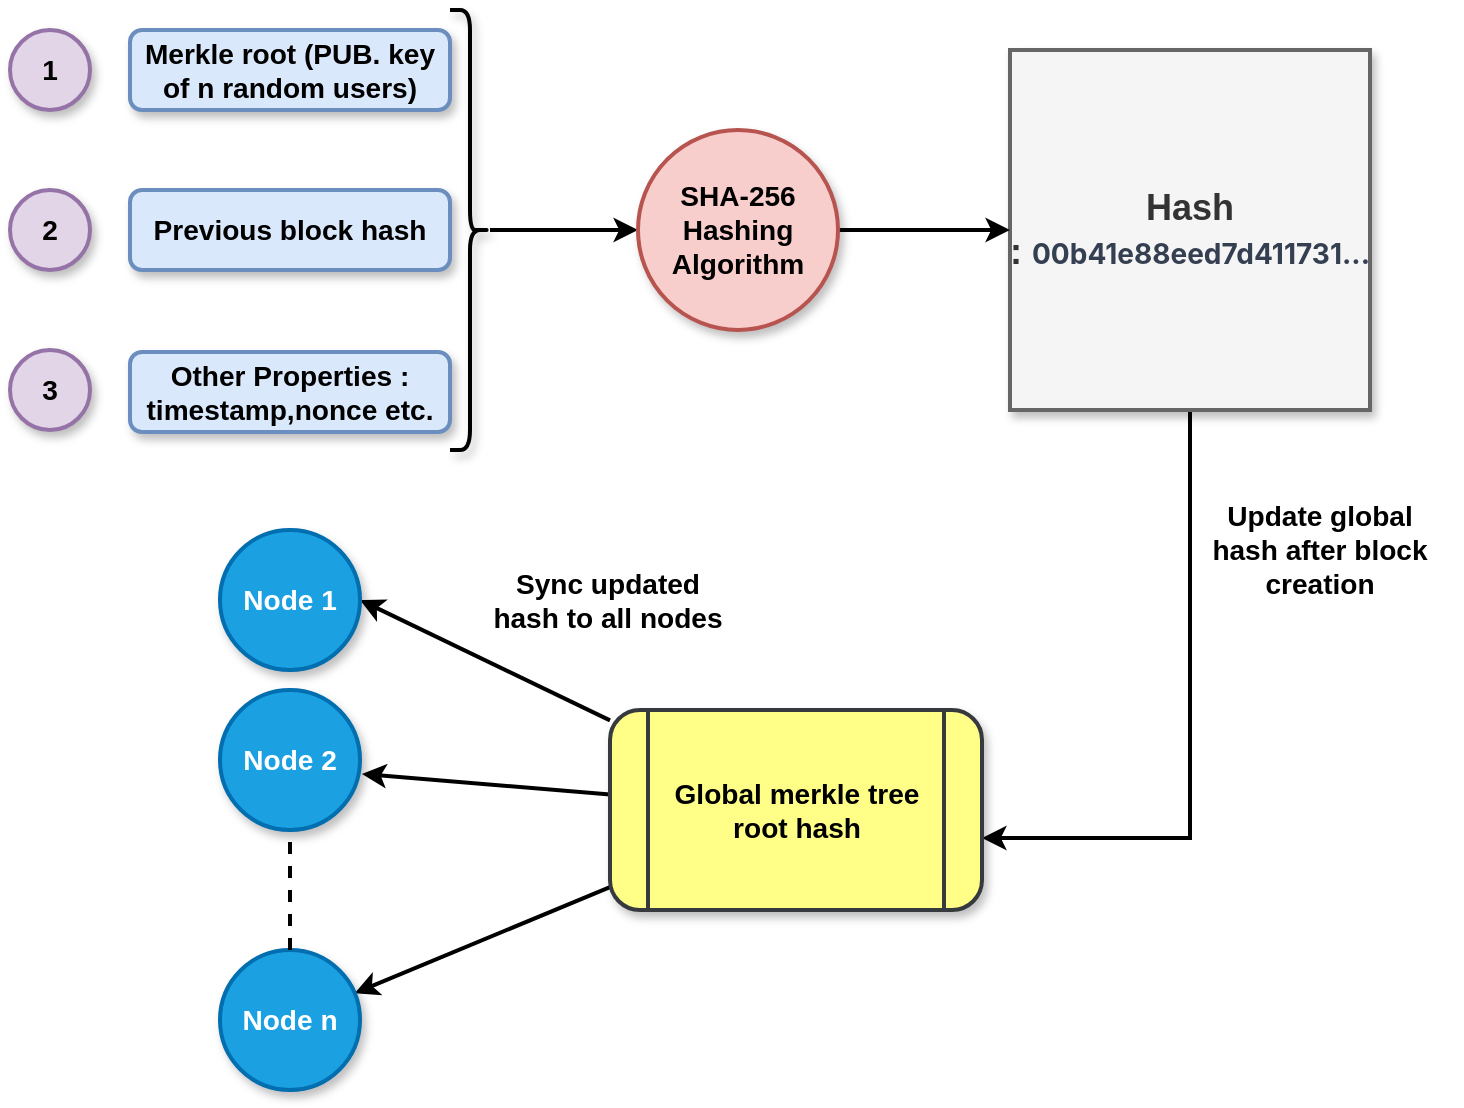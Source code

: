 <mxfile version="12.8.5" type="device"><diagram id="hs2DgAQeT7gFPTuvsSdm" name="Page-1"><mxGraphModel dx="1422" dy="719" grid="1" gridSize="10" guides="1" tooltips="1" connect="1" arrows="1" fold="1" page="1" pageScale="1" pageWidth="827" pageHeight="1169" math="0" shadow="0"><root><mxCell id="0"/><mxCell id="1" parent="0"/><mxCell id="58K82M4AwrUzWC7nlLsU-19" style="edgeStyle=orthogonalEdgeStyle;rounded=0;orthogonalLoop=1;jettySize=auto;html=1;strokeWidth=2;entryX=1;entryY=0.64;entryDx=0;entryDy=0;entryPerimeter=0;exitX=0.5;exitY=1;exitDx=0;exitDy=0;" edge="1" parent="1" source="58K82M4AwrUzWC7nlLsU-1" target="58K82M4AwrUzWC7nlLsU-17"><mxGeometry relative="1" as="geometry"><mxPoint x="640" y="490" as="targetPoint"/></mxGeometry></mxCell><mxCell id="58K82M4AwrUzWC7nlLsU-1" value="&lt;h2&gt;Hash :&amp;nbsp;&lt;span style=&quot;color: rgb(53 , 63 , 82) ; font-family: &amp;#34;inter&amp;#34; ; font-size: 14px ; white-space: nowrap&quot;&gt;00b41e88eed7d411731...&lt;/span&gt;&lt;/h2&gt;" style="whiteSpace=wrap;html=1;aspect=fixed;strokeWidth=2;shadow=1;fillColor=#f5f5f5;strokeColor=#666666;fontColor=#333333;" vertex="1" parent="1"><mxGeometry x="550" y="170" width="180" height="180" as="geometry"/></mxCell><mxCell id="58K82M4AwrUzWC7nlLsU-2" value="&lt;h3&gt;1&lt;/h3&gt;" style="ellipse;whiteSpace=wrap;html=1;aspect=fixed;shadow=1;strokeWidth=2;fillColor=#e1d5e7;strokeColor=#9673a6;" vertex="1" parent="1"><mxGeometry x="50" y="160" width="40" height="40" as="geometry"/></mxCell><mxCell id="58K82M4AwrUzWC7nlLsU-3" value="&lt;h3&gt;2&lt;/h3&gt;" style="ellipse;whiteSpace=wrap;html=1;aspect=fixed;shadow=1;strokeWidth=2;fillColor=#e1d5e7;strokeColor=#9673a6;" vertex="1" parent="1"><mxGeometry x="50" y="240" width="40" height="40" as="geometry"/></mxCell><mxCell id="58K82M4AwrUzWC7nlLsU-4" value="&lt;h3&gt;3&lt;/h3&gt;" style="ellipse;whiteSpace=wrap;html=1;aspect=fixed;shadow=1;strokeWidth=2;fillColor=#e1d5e7;strokeColor=#9673a6;" vertex="1" parent="1"><mxGeometry x="50" y="320" width="40" height="40" as="geometry"/></mxCell><mxCell id="58K82M4AwrUzWC7nlLsU-5" value="&lt;h3&gt;Merkle root (PUB. key of n random users)&lt;/h3&gt;" style="rounded=1;whiteSpace=wrap;html=1;shadow=1;strokeWidth=2;fillColor=#dae8fc;strokeColor=#6c8ebf;" vertex="1" parent="1"><mxGeometry x="110" y="160" width="160" height="40" as="geometry"/></mxCell><mxCell id="58K82M4AwrUzWC7nlLsU-6" value="&lt;h3&gt;Previous block hash&lt;/h3&gt;" style="rounded=1;whiteSpace=wrap;html=1;shadow=1;strokeWidth=2;fillColor=#dae8fc;strokeColor=#6c8ebf;" vertex="1" parent="1"><mxGeometry x="110" y="240" width="160" height="40" as="geometry"/></mxCell><mxCell id="58K82M4AwrUzWC7nlLsU-7" value="&lt;h3&gt;Other Properties : timestamp,nonce etc.&lt;/h3&gt;" style="rounded=1;whiteSpace=wrap;html=1;shadow=1;strokeWidth=2;fillColor=#dae8fc;strokeColor=#6c8ebf;" vertex="1" parent="1"><mxGeometry x="110" y="321" width="160" height="40" as="geometry"/></mxCell><mxCell id="58K82M4AwrUzWC7nlLsU-13" style="edgeStyle=orthogonalEdgeStyle;rounded=0;orthogonalLoop=1;jettySize=auto;html=1;entryX=0;entryY=0.5;entryDx=0;entryDy=0;strokeWidth=2;" edge="1" parent="1" source="58K82M4AwrUzWC7nlLsU-8" target="58K82M4AwrUzWC7nlLsU-10"><mxGeometry relative="1" as="geometry"/></mxCell><mxCell id="58K82M4AwrUzWC7nlLsU-8" value="" style="shape=curlyBracket;whiteSpace=wrap;html=1;rounded=1;shadow=1;strokeWidth=2;rotation=-180;" vertex="1" parent="1"><mxGeometry x="270" y="150" width="20" height="220" as="geometry"/></mxCell><mxCell id="58K82M4AwrUzWC7nlLsU-14" style="edgeStyle=orthogonalEdgeStyle;rounded=0;orthogonalLoop=1;jettySize=auto;html=1;entryX=0;entryY=0.5;entryDx=0;entryDy=0;strokeWidth=2;" edge="1" parent="1" source="58K82M4AwrUzWC7nlLsU-10" target="58K82M4AwrUzWC7nlLsU-1"><mxGeometry relative="1" as="geometry"/></mxCell><mxCell id="58K82M4AwrUzWC7nlLsU-10" value="&lt;h3&gt;SHA-256 Hashing Algorithm&lt;/h3&gt;" style="ellipse;whiteSpace=wrap;html=1;aspect=fixed;shadow=1;strokeWidth=2;fillColor=#f8cecc;strokeColor=#b85450;" vertex="1" parent="1"><mxGeometry x="364" y="210" width="100" height="100" as="geometry"/></mxCell><mxCell id="58K82M4AwrUzWC7nlLsU-27" style="rounded=0;orthogonalLoop=1;jettySize=auto;html=1;entryX=1;entryY=0.5;entryDx=0;entryDy=0;strokeWidth=2;" edge="1" parent="1" source="58K82M4AwrUzWC7nlLsU-17" target="58K82M4AwrUzWC7nlLsU-21"><mxGeometry relative="1" as="geometry"/></mxCell><mxCell id="58K82M4AwrUzWC7nlLsU-28" style="edgeStyle=none;rounded=0;orthogonalLoop=1;jettySize=auto;html=1;entryX=1.014;entryY=0.6;entryDx=0;entryDy=0;entryPerimeter=0;strokeWidth=2;" edge="1" parent="1" source="58K82M4AwrUzWC7nlLsU-17" target="58K82M4AwrUzWC7nlLsU-22"><mxGeometry relative="1" as="geometry"/></mxCell><mxCell id="58K82M4AwrUzWC7nlLsU-29" style="edgeStyle=none;rounded=0;orthogonalLoop=1;jettySize=auto;html=1;strokeWidth=2;" edge="1" parent="1" source="58K82M4AwrUzWC7nlLsU-17" target="58K82M4AwrUzWC7nlLsU-23"><mxGeometry relative="1" as="geometry"/></mxCell><mxCell id="58K82M4AwrUzWC7nlLsU-17" value="&lt;h3&gt;Global merkle tree root hash&lt;/h3&gt;" style="shape=process;whiteSpace=wrap;html=1;backgroundOutline=1;shadow=1;strokeWidth=2;comic=0;rounded=1;glass=0;fillColor=#ffff88;strokeColor=#36393d;" vertex="1" parent="1"><mxGeometry x="350" y="500" width="186" height="100" as="geometry"/></mxCell><mxCell id="58K82M4AwrUzWC7nlLsU-20" value="&lt;h3&gt;Update global hash after block creation&lt;/h3&gt;" style="text;html=1;strokeColor=none;fillColor=none;align=center;verticalAlign=middle;whiteSpace=wrap;rounded=0;shadow=1;" vertex="1" parent="1"><mxGeometry x="640" y="390" width="130" height="60" as="geometry"/></mxCell><mxCell id="58K82M4AwrUzWC7nlLsU-21" value="&lt;h3&gt;Node 1&lt;/h3&gt;" style="ellipse;whiteSpace=wrap;html=1;aspect=fixed;shadow=1;strokeWidth=2;fillColor=#1ba1e2;strokeColor=#006EAF;fontColor=#ffffff;" vertex="1" parent="1"><mxGeometry x="155" y="410" width="70" height="70" as="geometry"/></mxCell><mxCell id="58K82M4AwrUzWC7nlLsU-22" value="&lt;h3&gt;Node 2&lt;/h3&gt;" style="ellipse;whiteSpace=wrap;html=1;aspect=fixed;shadow=1;strokeWidth=2;fillColor=#1ba1e2;strokeColor=#006EAF;fontColor=#ffffff;" vertex="1" parent="1"><mxGeometry x="155" y="490" width="70" height="70" as="geometry"/></mxCell><mxCell id="58K82M4AwrUzWC7nlLsU-23" value="&lt;h3&gt;Node n&lt;/h3&gt;" style="ellipse;whiteSpace=wrap;html=1;aspect=fixed;shadow=1;strokeWidth=2;fillColor=#1ba1e2;strokeColor=#006EAF;fontColor=#ffffff;" vertex="1" parent="1"><mxGeometry x="155" y="620" width="70" height="70" as="geometry"/></mxCell><mxCell id="58K82M4AwrUzWC7nlLsU-26" value="" style="endArrow=none;dashed=1;html=1;strokeWidth=2;entryX=0.5;entryY=1;entryDx=0;entryDy=0;exitX=0.5;exitY=0;exitDx=0;exitDy=0;" edge="1" parent="1" source="58K82M4AwrUzWC7nlLsU-23" target="58K82M4AwrUzWC7nlLsU-22"><mxGeometry width="50" height="50" relative="1" as="geometry"><mxPoint x="255" y="600" as="sourcePoint"/><mxPoint x="305" y="550" as="targetPoint"/></mxGeometry></mxCell><mxCell id="58K82M4AwrUzWC7nlLsU-30" value="&lt;h3&gt;Sync updated hash to all nodes&lt;/h3&gt;" style="text;html=1;strokeColor=none;fillColor=none;align=center;verticalAlign=middle;whiteSpace=wrap;rounded=0;shadow=1;" vertex="1" parent="1"><mxGeometry x="284" y="420" width="130" height="50" as="geometry"/></mxCell></root></mxGraphModel></diagram></mxfile>